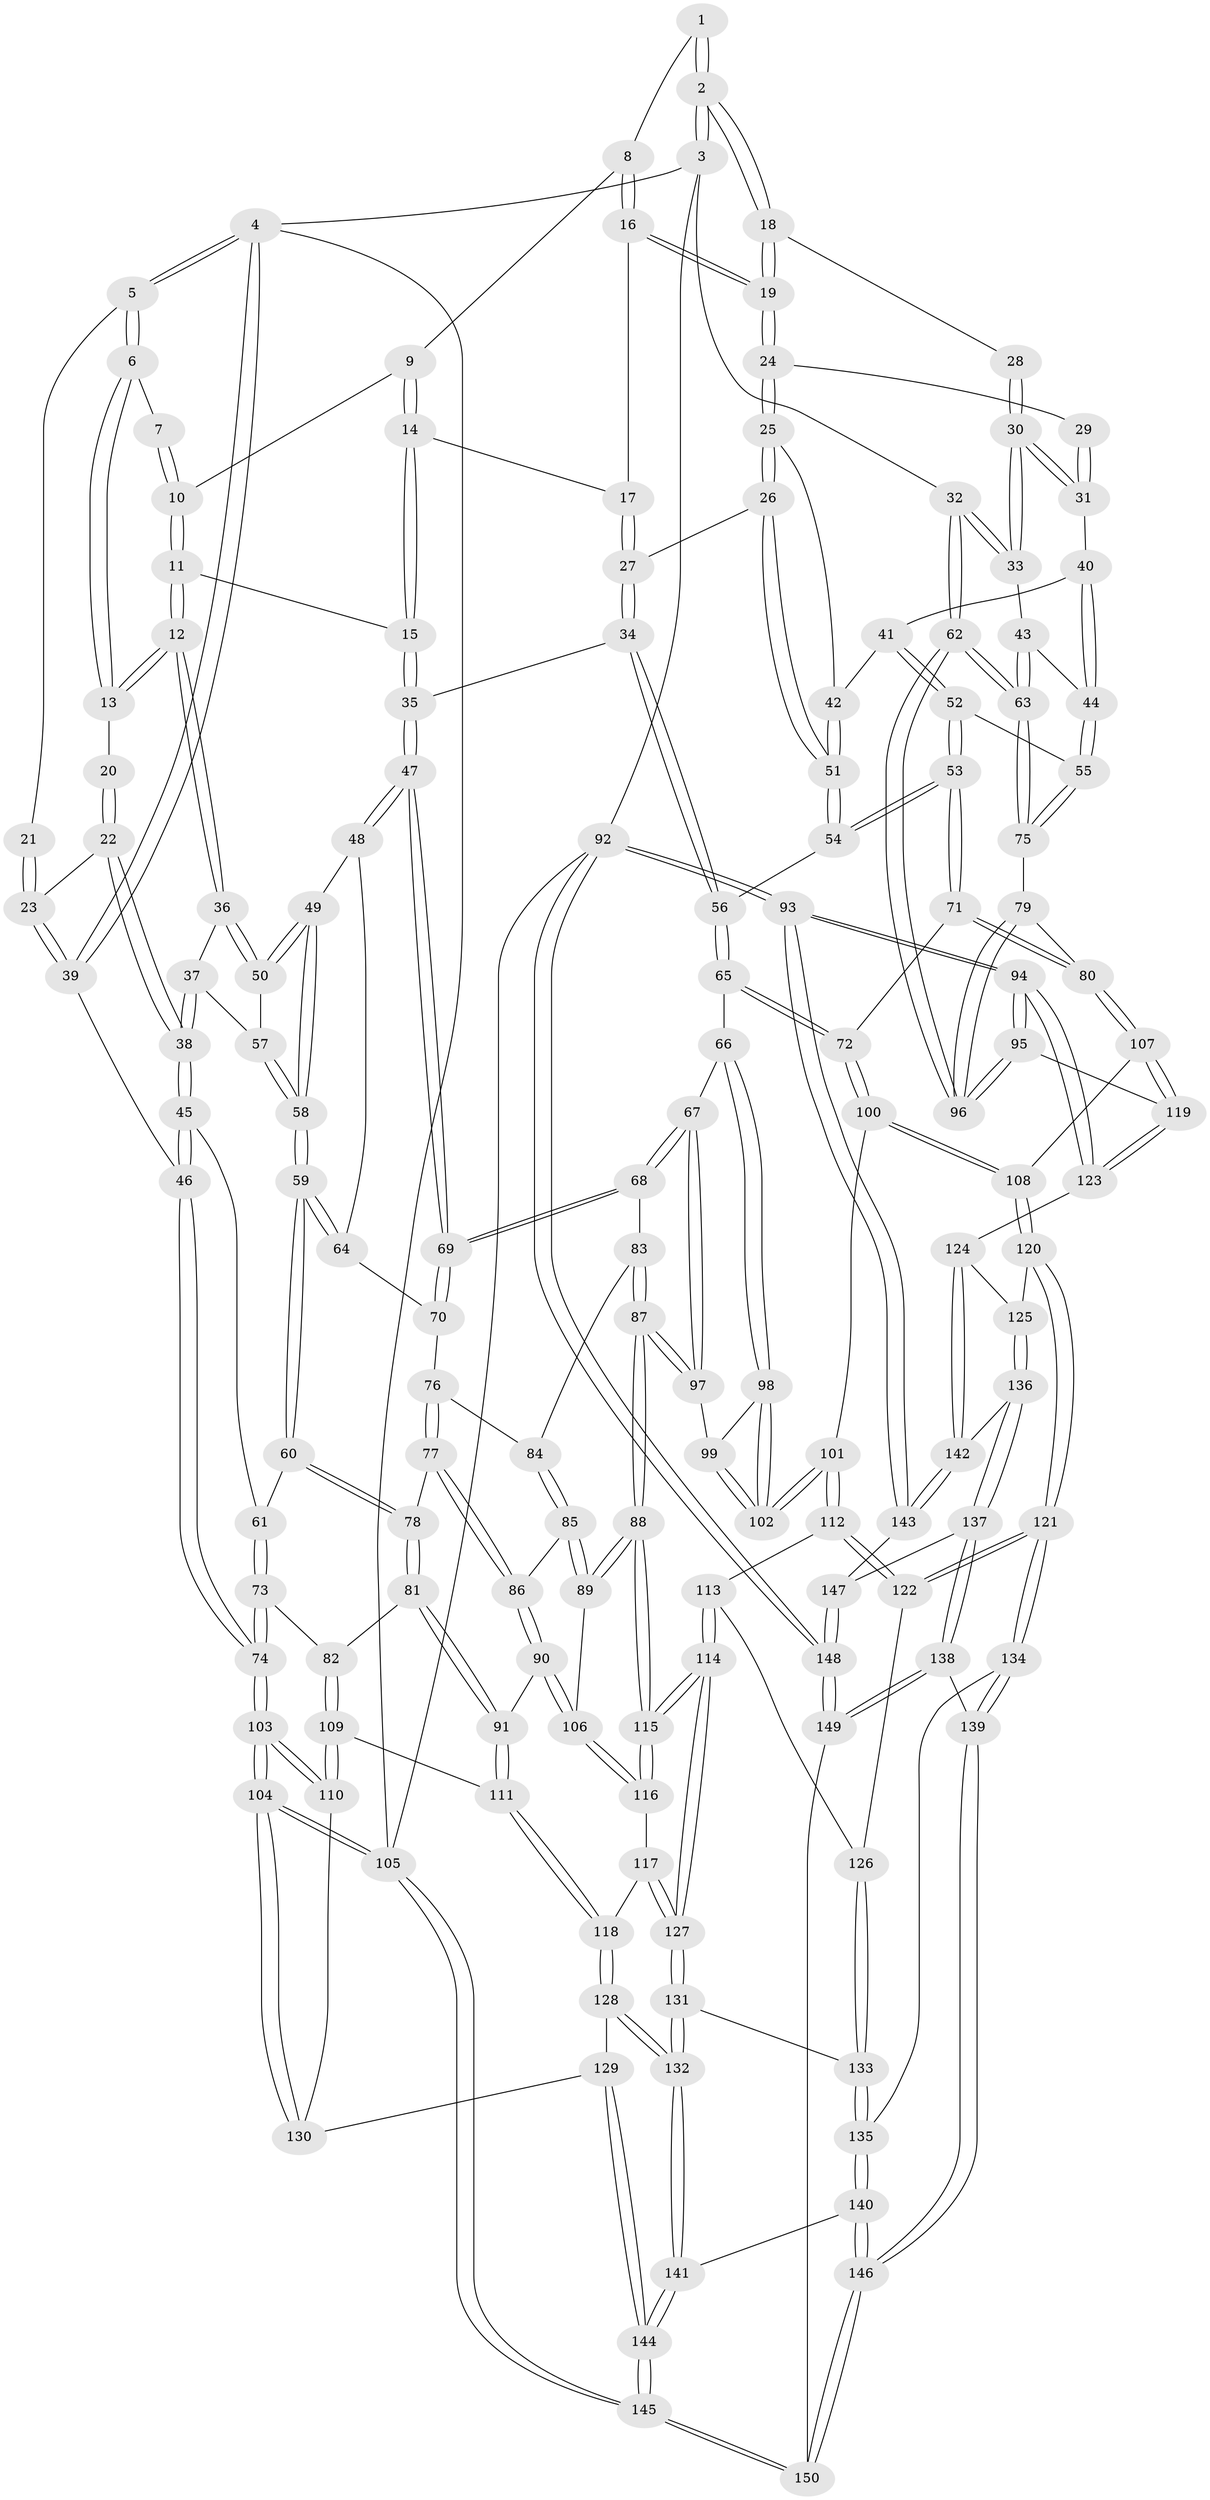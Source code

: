 // coarse degree distribution, {4: 0.37362637362637363, 7: 0.01098901098901099, 6: 0.12087912087912088, 5: 0.3516483516483517, 3: 0.14285714285714285}
// Generated by graph-tools (version 1.1) at 2025/24/03/03/25 07:24:32]
// undirected, 150 vertices, 372 edges
graph export_dot {
graph [start="1"]
  node [color=gray90,style=filled];
  1 [pos="+0.7947983960450494+0"];
  2 [pos="+1+0"];
  3 [pos="+1+0"];
  4 [pos="+0+0"];
  5 [pos="+0+0"];
  6 [pos="+0.243186638327229+0"];
  7 [pos="+0.5797450794926915+0"];
  8 [pos="+0.7380228124511974+0.017802951722910056"];
  9 [pos="+0.5541841766325967+0.07444712281291961"];
  10 [pos="+0.5360320062411484+0.051976820970232165"];
  11 [pos="+0.3983333568358728+0.102553552289545"];
  12 [pos="+0.3145215254816911+0.10186407154717968"];
  13 [pos="+0.26203941728023733+0"];
  14 [pos="+0.5717395698635999+0.11448949414445259"];
  15 [pos="+0.5383335156382371+0.186091174259767"];
  16 [pos="+0.7357716826086368+0.06126069901384905"];
  17 [pos="+0.6215501733708366+0.12157740122726461"];
  18 [pos="+0.8987250009102877+0.10472762108275235"];
  19 [pos="+0.7500787198409102+0.10190602002728857"];
  20 [pos="+0.093447893373653+0.10869332500109946"];
  21 [pos="+0.05188089383170575+0.09582867087753798"];
  22 [pos="+0.08836191896017333+0.18488703698148903"];
  23 [pos="+0+0.15208808103338867"];
  24 [pos="+0.7545377011464965+0.13340101914720143"];
  25 [pos="+0.7471614359624724+0.18307009965669646"];
  26 [pos="+0.6832776076075782+0.21378003079497418"];
  27 [pos="+0.6554156641976286+0.21923685382059221"];
  28 [pos="+0.8873355636185548+0.13571192471873708"];
  29 [pos="+0.8417636080143293+0.1494828379575237"];
  30 [pos="+0.9037838079123944+0.20209559259741164"];
  31 [pos="+0.8623183897617375+0.20627177479793607"];
  32 [pos="+1+0.015274770703468818"];
  33 [pos="+0.9295532878412295+0.21774185004288482"];
  34 [pos="+0.6026508773642969+0.25701674849371986"];
  35 [pos="+0.5493457954408751+0.26177136044139704"];
  36 [pos="+0.3131672801328993+0.11255872015562729"];
  37 [pos="+0.11098588896846552+0.2166481886562663"];
  38 [pos="+0.10245629610272873+0.2183565654626212"];
  39 [pos="+0+0.19200227325722674"];
  40 [pos="+0.8459016034239102+0.21366682660406386"];
  41 [pos="+0.774027263720071+0.2102425523112571"];
  42 [pos="+0.7582831738957212+0.1970272084210057"];
  43 [pos="+0.9193658524726531+0.2736510004854842"];
  44 [pos="+0.8653525914565571+0.3221815936001449"];
  45 [pos="+0.07472831658809305+0.278693987094013"];
  46 [pos="+0+0.29680944372935936"];
  47 [pos="+0.5413412642411196+0.2698611681213631"];
  48 [pos="+0.3735724355029304+0.255816154439181"];
  49 [pos="+0.3268905874385012+0.16754142293431618"];
  50 [pos="+0.31594244274734756+0.1322187359697315"];
  51 [pos="+0.7206883960602565+0.3266758585158599"];
  52 [pos="+0.8211587688875033+0.3453170349516791"];
  53 [pos="+0.7924574256551741+0.3642441303583907"];
  54 [pos="+0.7208457619380073+0.333187228184585"];
  55 [pos="+0.8512892639919621+0.34215453594337686"];
  56 [pos="+0.6806188958424283+0.33858025568002764"];
  57 [pos="+0.195582467370096+0.25628210746863755"];
  58 [pos="+0.1986123364163438+0.34307187583498205"];
  59 [pos="+0.1904254615535313+0.3704438104771933"];
  60 [pos="+0.18760212339772744+0.3748251187804945"];
  61 [pos="+0.099673264943564+0.31401919537791595"];
  62 [pos="+1+0.39825821887667645"];
  63 [pos="+1+0.37848758384463627"];
  64 [pos="+0.3699296088949407+0.2724729662236394"];
  65 [pos="+0.6202107681250979+0.4365367595956693"];
  66 [pos="+0.5594782336262659+0.437610143530408"];
  67 [pos="+0.5509346604325819+0.4333435264029464"];
  68 [pos="+0.5465665332294658+0.4296734836043914"];
  69 [pos="+0.5366423093262338+0.4035959048804366"];
  70 [pos="+0.3753561839579271+0.35652615269696986"];
  71 [pos="+0.7590947132603298+0.48164859077344047"];
  72 [pos="+0.6974107570593595+0.47940523710456556"];
  73 [pos="+0+0.4750607607967366"];
  74 [pos="+0+0.4527370136803658"];
  75 [pos="+0.8945315544169821+0.3776182665190803"];
  76 [pos="+0.3464550327929789+0.41507839923379686"];
  77 [pos="+0.22565703987275743+0.4324637321103678"];
  78 [pos="+0.197415259340953+0.41899537873412857"];
  79 [pos="+0.9025161467726257+0.4872448581059324"];
  80 [pos="+0.815425824153175+0.5493478079198448"];
  81 [pos="+0.17865036329538037+0.43503383073422447"];
  82 [pos="+0.05941685804437272+0.500175934334453"];
  83 [pos="+0.4282244042251348+0.4778626973144698"];
  84 [pos="+0.36650300053533846+0.44472361961304"];
  85 [pos="+0.33618474998753384+0.5375379408299588"];
  86 [pos="+0.23556610151423846+0.45761776648120245"];
  87 [pos="+0.4230089128602116+0.5925816027340794"];
  88 [pos="+0.4166593626050385+0.6022759924841751"];
  89 [pos="+0.33793000735658785+0.5511668012301599"];
  90 [pos="+0.2503650718910408+0.5626593919607444"];
  91 [pos="+0.1814193056741931+0.5756287471645202"];
  92 [pos="+1+1"];
  93 [pos="+1+1"];
  94 [pos="+1+1"];
  95 [pos="+1+0.5758443467235206"];
  96 [pos="+1+0.5044771193968519"];
  97 [pos="+0.4796506684792608+0.5671363835262311"];
  98 [pos="+0.5718211705558119+0.5222856771831526"];
  99 [pos="+0.48591862197279917+0.5682648799116178"];
  100 [pos="+0.6325398346088309+0.6027919738521991"];
  101 [pos="+0.5881002956733549+0.5965471809989875"];
  102 [pos="+0.5871583175021248+0.595062556614458"];
  103 [pos="+0+0.6472004224800478"];
  104 [pos="+0+0.764520417679627"];
  105 [pos="+0+1"];
  106 [pos="+0.26826896225718494+0.5805345121012859"];
  107 [pos="+0.8185755794474279+0.5940555700344463"];
  108 [pos="+0.655096987287759+0.6222307147917698"];
  109 [pos="+0.10361828068294798+0.6260904180708037"];
  110 [pos="+0.06188091964029443+0.6517582340106518"];
  111 [pos="+0.11884604457395492+0.6317392003786595"];
  112 [pos="+0.5600011384984522+0.6353677075074361"];
  113 [pos="+0.5264490523791758+0.661697102670971"];
  114 [pos="+0.4201084663251054+0.6881919817927968"];
  115 [pos="+0.4167189017941986+0.6595659384160424"];
  116 [pos="+0.2681857851107917+0.592850617831823"];
  117 [pos="+0.25162781891756425+0.6588215921887958"];
  118 [pos="+0.17473220867461053+0.6875989750851568"];
  119 [pos="+0.8488215337404301+0.6549977690528763"];
  120 [pos="+0.6693359923504866+0.7681294307812017"];
  121 [pos="+0.6640416949483248+0.7705374165656752"];
  122 [pos="+0.6572532366053325+0.7675430172972011"];
  123 [pos="+0.8330364832349447+0.7307614878075418"];
  124 [pos="+0.7942292874177067+0.759683673917662"];
  125 [pos="+0.6701339275411308+0.7681710582294898"];
  126 [pos="+0.5960655415249655+0.750787904603537"];
  127 [pos="+0.4011857098410874+0.7341816650672506"];
  128 [pos="+0.17506331944381512+0.7284209210006645"];
  129 [pos="+0.08710986807412846+0.8077767354598653"];
  130 [pos="+0.03811547515879114+0.758513210468599"];
  131 [pos="+0.40127003396322686+0.7387846680611233"];
  132 [pos="+0.28385604436318146+0.844301755835004"];
  133 [pos="+0.43973156989237355+0.7731858783582688"];
  134 [pos="+0.6163123799338651+0.8549133497290913"];
  135 [pos="+0.4768738792861497+0.8400629852653185"];
  136 [pos="+0.7357751796647124+0.9272667241920162"];
  137 [pos="+0.7353095082210975+0.9282103431985095"];
  138 [pos="+0.6804824645261887+0.9410390136770249"];
  139 [pos="+0.6208767121345178+0.8905968372686418"];
  140 [pos="+0.4599090834441672+0.9586479580263318"];
  141 [pos="+0.27340719407249525+0.8811276471282957"];
  142 [pos="+0.795938735330723+0.8551256854646211"];
  143 [pos="+0.8620969819946762+0.9339484616505701"];
  144 [pos="+0.07825114008857473+1"];
  145 [pos="+0+1"];
  146 [pos="+0.49196655939286654+1"];
  147 [pos="+0.7549252810346793+0.9501367664932163"];
  148 [pos="+0.8933272451581493+1"];
  149 [pos="+0.637423493645596+1"];
  150 [pos="+0.49178458213718657+1"];
  1 -- 2;
  1 -- 2;
  1 -- 8;
  2 -- 3;
  2 -- 3;
  2 -- 18;
  2 -- 18;
  3 -- 4;
  3 -- 32;
  3 -- 92;
  4 -- 5;
  4 -- 5;
  4 -- 39;
  4 -- 39;
  4 -- 105;
  5 -- 6;
  5 -- 6;
  5 -- 21;
  6 -- 7;
  6 -- 13;
  6 -- 13;
  7 -- 10;
  7 -- 10;
  8 -- 9;
  8 -- 16;
  8 -- 16;
  9 -- 10;
  9 -- 14;
  9 -- 14;
  10 -- 11;
  10 -- 11;
  11 -- 12;
  11 -- 12;
  11 -- 15;
  12 -- 13;
  12 -- 13;
  12 -- 36;
  12 -- 36;
  13 -- 20;
  14 -- 15;
  14 -- 15;
  14 -- 17;
  15 -- 35;
  15 -- 35;
  16 -- 17;
  16 -- 19;
  16 -- 19;
  17 -- 27;
  17 -- 27;
  18 -- 19;
  18 -- 19;
  18 -- 28;
  19 -- 24;
  19 -- 24;
  20 -- 22;
  20 -- 22;
  21 -- 23;
  21 -- 23;
  22 -- 23;
  22 -- 38;
  22 -- 38;
  23 -- 39;
  23 -- 39;
  24 -- 25;
  24 -- 25;
  24 -- 29;
  25 -- 26;
  25 -- 26;
  25 -- 42;
  26 -- 27;
  26 -- 51;
  26 -- 51;
  27 -- 34;
  27 -- 34;
  28 -- 30;
  28 -- 30;
  29 -- 31;
  29 -- 31;
  30 -- 31;
  30 -- 31;
  30 -- 33;
  30 -- 33;
  31 -- 40;
  32 -- 33;
  32 -- 33;
  32 -- 62;
  32 -- 62;
  33 -- 43;
  34 -- 35;
  34 -- 56;
  34 -- 56;
  35 -- 47;
  35 -- 47;
  36 -- 37;
  36 -- 50;
  36 -- 50;
  37 -- 38;
  37 -- 38;
  37 -- 57;
  38 -- 45;
  38 -- 45;
  39 -- 46;
  40 -- 41;
  40 -- 44;
  40 -- 44;
  41 -- 42;
  41 -- 52;
  41 -- 52;
  42 -- 51;
  42 -- 51;
  43 -- 44;
  43 -- 63;
  43 -- 63;
  44 -- 55;
  44 -- 55;
  45 -- 46;
  45 -- 46;
  45 -- 61;
  46 -- 74;
  46 -- 74;
  47 -- 48;
  47 -- 48;
  47 -- 69;
  47 -- 69;
  48 -- 49;
  48 -- 64;
  49 -- 50;
  49 -- 50;
  49 -- 58;
  49 -- 58;
  50 -- 57;
  51 -- 54;
  51 -- 54;
  52 -- 53;
  52 -- 53;
  52 -- 55;
  53 -- 54;
  53 -- 54;
  53 -- 71;
  53 -- 71;
  54 -- 56;
  55 -- 75;
  55 -- 75;
  56 -- 65;
  56 -- 65;
  57 -- 58;
  57 -- 58;
  58 -- 59;
  58 -- 59;
  59 -- 60;
  59 -- 60;
  59 -- 64;
  59 -- 64;
  60 -- 61;
  60 -- 78;
  60 -- 78;
  61 -- 73;
  61 -- 73;
  62 -- 63;
  62 -- 63;
  62 -- 96;
  62 -- 96;
  63 -- 75;
  63 -- 75;
  64 -- 70;
  65 -- 66;
  65 -- 72;
  65 -- 72;
  66 -- 67;
  66 -- 98;
  66 -- 98;
  67 -- 68;
  67 -- 68;
  67 -- 97;
  67 -- 97;
  68 -- 69;
  68 -- 69;
  68 -- 83;
  69 -- 70;
  69 -- 70;
  70 -- 76;
  71 -- 72;
  71 -- 80;
  71 -- 80;
  72 -- 100;
  72 -- 100;
  73 -- 74;
  73 -- 74;
  73 -- 82;
  74 -- 103;
  74 -- 103;
  75 -- 79;
  76 -- 77;
  76 -- 77;
  76 -- 84;
  77 -- 78;
  77 -- 86;
  77 -- 86;
  78 -- 81;
  78 -- 81;
  79 -- 80;
  79 -- 96;
  79 -- 96;
  80 -- 107;
  80 -- 107;
  81 -- 82;
  81 -- 91;
  81 -- 91;
  82 -- 109;
  82 -- 109;
  83 -- 84;
  83 -- 87;
  83 -- 87;
  84 -- 85;
  84 -- 85;
  85 -- 86;
  85 -- 89;
  85 -- 89;
  86 -- 90;
  86 -- 90;
  87 -- 88;
  87 -- 88;
  87 -- 97;
  87 -- 97;
  88 -- 89;
  88 -- 89;
  88 -- 115;
  88 -- 115;
  89 -- 106;
  90 -- 91;
  90 -- 106;
  90 -- 106;
  91 -- 111;
  91 -- 111;
  92 -- 93;
  92 -- 93;
  92 -- 148;
  92 -- 148;
  92 -- 105;
  93 -- 94;
  93 -- 94;
  93 -- 143;
  93 -- 143;
  94 -- 95;
  94 -- 95;
  94 -- 123;
  94 -- 123;
  95 -- 96;
  95 -- 96;
  95 -- 119;
  97 -- 99;
  98 -- 99;
  98 -- 102;
  98 -- 102;
  99 -- 102;
  99 -- 102;
  100 -- 101;
  100 -- 108;
  100 -- 108;
  101 -- 102;
  101 -- 102;
  101 -- 112;
  101 -- 112;
  103 -- 104;
  103 -- 104;
  103 -- 110;
  103 -- 110;
  104 -- 105;
  104 -- 105;
  104 -- 130;
  104 -- 130;
  105 -- 145;
  105 -- 145;
  106 -- 116;
  106 -- 116;
  107 -- 108;
  107 -- 119;
  107 -- 119;
  108 -- 120;
  108 -- 120;
  109 -- 110;
  109 -- 110;
  109 -- 111;
  110 -- 130;
  111 -- 118;
  111 -- 118;
  112 -- 113;
  112 -- 122;
  112 -- 122;
  113 -- 114;
  113 -- 114;
  113 -- 126;
  114 -- 115;
  114 -- 115;
  114 -- 127;
  114 -- 127;
  115 -- 116;
  115 -- 116;
  116 -- 117;
  117 -- 118;
  117 -- 127;
  117 -- 127;
  118 -- 128;
  118 -- 128;
  119 -- 123;
  119 -- 123;
  120 -- 121;
  120 -- 121;
  120 -- 125;
  121 -- 122;
  121 -- 122;
  121 -- 134;
  121 -- 134;
  122 -- 126;
  123 -- 124;
  124 -- 125;
  124 -- 142;
  124 -- 142;
  125 -- 136;
  125 -- 136;
  126 -- 133;
  126 -- 133;
  127 -- 131;
  127 -- 131;
  128 -- 129;
  128 -- 132;
  128 -- 132;
  129 -- 130;
  129 -- 144;
  129 -- 144;
  131 -- 132;
  131 -- 132;
  131 -- 133;
  132 -- 141;
  132 -- 141;
  133 -- 135;
  133 -- 135;
  134 -- 135;
  134 -- 139;
  134 -- 139;
  135 -- 140;
  135 -- 140;
  136 -- 137;
  136 -- 137;
  136 -- 142;
  137 -- 138;
  137 -- 138;
  137 -- 147;
  138 -- 139;
  138 -- 149;
  138 -- 149;
  139 -- 146;
  139 -- 146;
  140 -- 141;
  140 -- 146;
  140 -- 146;
  141 -- 144;
  141 -- 144;
  142 -- 143;
  142 -- 143;
  143 -- 147;
  144 -- 145;
  144 -- 145;
  145 -- 150;
  145 -- 150;
  146 -- 150;
  146 -- 150;
  147 -- 148;
  147 -- 148;
  148 -- 149;
  148 -- 149;
  149 -- 150;
}
